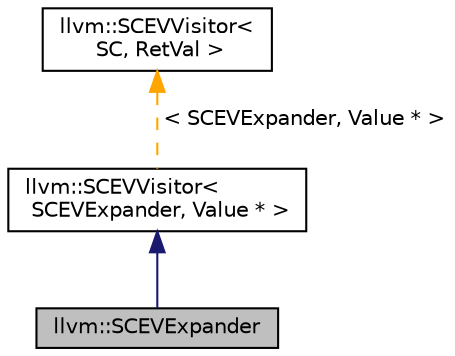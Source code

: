 digraph "llvm::SCEVExpander"
{
 // LATEX_PDF_SIZE
  bgcolor="transparent";
  edge [fontname="Helvetica",fontsize="10",labelfontname="Helvetica",labelfontsize="10"];
  node [fontname="Helvetica",fontsize="10",shape="box"];
  Node1 [label="llvm::SCEVExpander",height=0.2,width=0.4,color="black", fillcolor="grey75", style="filled", fontcolor="black",tooltip="This class uses information about analyze scalars to rewrite expressions in canonical form."];
  Node2 -> Node1 [dir="back",color="midnightblue",fontsize="10",style="solid",fontname="Helvetica"];
  Node2 [label="llvm::SCEVVisitor\<\l SCEVExpander, Value * \>",height=0.2,width=0.4,color="black",URL="$structllvm_1_1SCEVVisitor.html",tooltip=" "];
  Node3 -> Node2 [dir="back",color="orange",fontsize="10",style="dashed",label=" \< SCEVExpander, Value * \>" ,fontname="Helvetica"];
  Node3 [label="llvm::SCEVVisitor\<\l SC, RetVal \>",height=0.2,width=0.4,color="black",URL="$structllvm_1_1SCEVVisitor.html",tooltip="This class defines a simple visitor class that may be used for various SCEV analysis purposes."];
}
